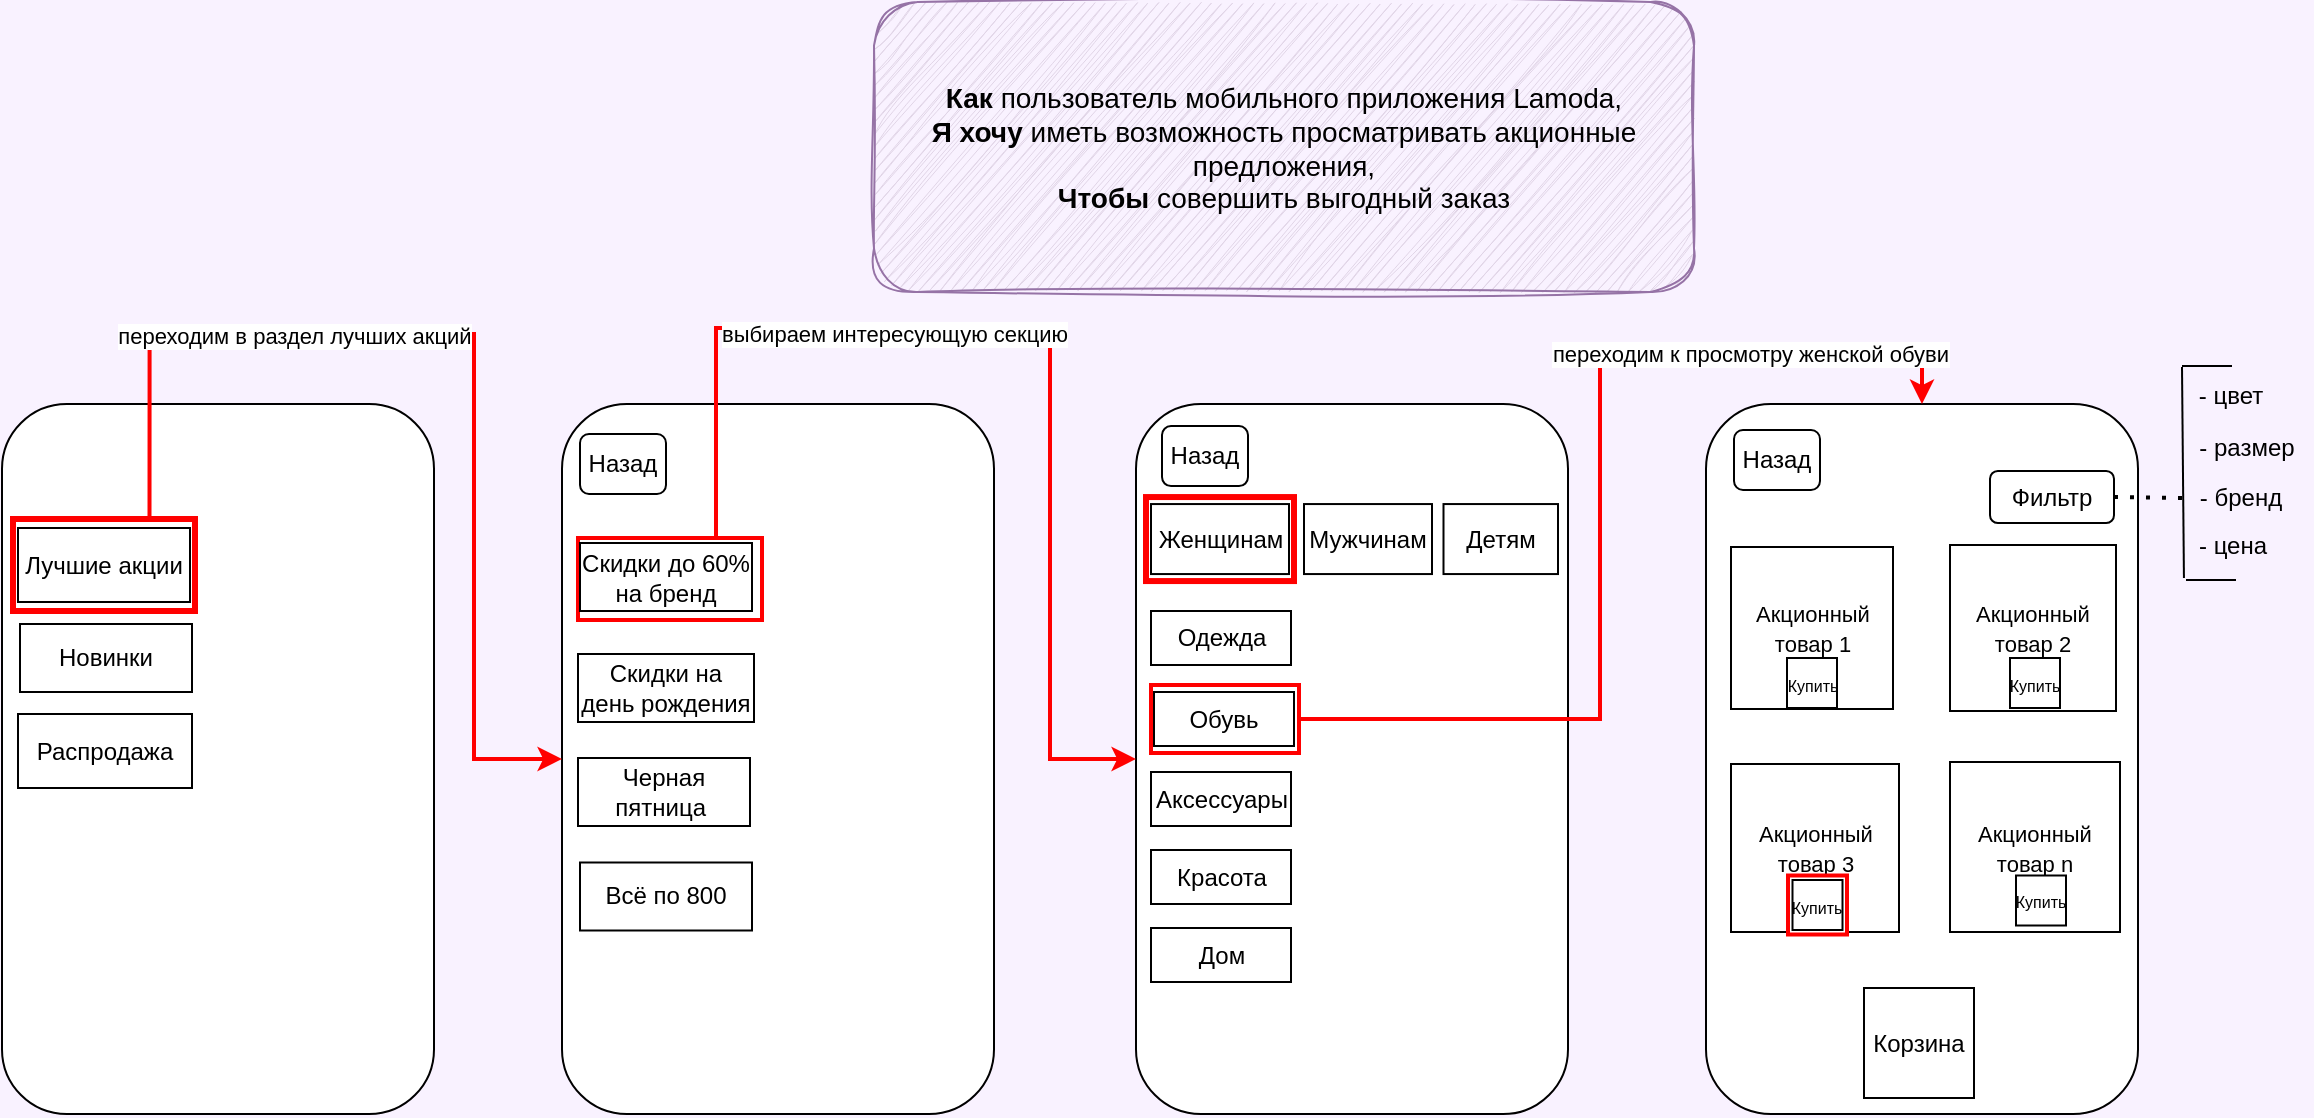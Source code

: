 <mxfile version="24.8.0">
  <diagram name="Страница — 1" id="AhsqC-a8phbSn4TLKKLI">
    <mxGraphModel dx="1760" dy="936" grid="0" gridSize="10" guides="1" tooltips="1" connect="1" arrows="1" fold="1" page="1" pageScale="1" pageWidth="827" pageHeight="1169" background="#F9F2FF" math="0" shadow="0">
      <root>
        <mxCell id="0" />
        <mxCell id="1" parent="0" />
        <mxCell id="f-fRrLMS72BcWbw2DPmJ-4" value="&lt;font style=&quot;font-size: 14px;&quot;&gt;&lt;b&gt;Как &lt;/b&gt;пользователь мобильного приложения Lamoda,&lt;br&gt;&lt;b&gt;Я хочу&lt;/b&gt; иметь возможность просматривать акционные предложения,&lt;br&gt;&lt;b&gt;Чтобы &lt;/b&gt;совершить выгодный заказ&lt;/font&gt;" style="rounded=1;whiteSpace=wrap;html=1;glass=0;sketch=1;curveFitting=1;jiggle=2;shadow=0;fillColor=#e1d5e7;strokeColor=#9673a6;" parent="1" vertex="1">
          <mxGeometry x="494" y="10" width="410" height="145" as="geometry" />
        </mxCell>
        <mxCell id="lJF0jtRhuvwRpikgw8jF-5" value="" style="rounded=1;whiteSpace=wrap;html=1;" parent="1" vertex="1">
          <mxGeometry x="625" y="211.03" width="216" height="355" as="geometry" />
        </mxCell>
        <mxCell id="lJF0jtRhuvwRpikgw8jF-13" value="Мужчинам" style="rounded=0;whiteSpace=wrap;html=1;" parent="1" vertex="1">
          <mxGeometry x="709" y="261.03" width="64" height="35" as="geometry" />
        </mxCell>
        <mxCell id="lJF0jtRhuvwRpikgw8jF-17" value="" style="rounded=0;whiteSpace=wrap;html=1;strokeColor=#FF0000;strokeWidth=3;" parent="1" vertex="1">
          <mxGeometry x="630" y="257.53" width="74" height="42" as="geometry" />
        </mxCell>
        <mxCell id="lJF0jtRhuvwRpikgw8jF-12" value="Женщинам" style="rounded=0;whiteSpace=wrap;html=1;" parent="1" vertex="1">
          <mxGeometry x="632.5" y="261.03" width="69" height="35" as="geometry" />
        </mxCell>
        <mxCell id="lJF0jtRhuvwRpikgw8jF-14" value="Детям" style="rounded=0;whiteSpace=wrap;html=1;" parent="1" vertex="1">
          <mxGeometry x="778.75" y="261.03" width="57.25" height="35" as="geometry" />
        </mxCell>
        <mxCell id="lJF0jtRhuvwRpikgw8jF-16" value="" style="rounded=1;whiteSpace=wrap;html=1;" parent="1" vertex="1">
          <mxGeometry x="58" y="211" width="216" height="355" as="geometry" />
        </mxCell>
        <mxCell id="lJF0jtRhuvwRpikgw8jF-25" value="" style="rounded=0;whiteSpace=wrap;html=1;strokeColor=#FF0000;strokeWidth=3;" parent="1" vertex="1">
          <mxGeometry x="63.5" y="268.5" width="91" height="46" as="geometry" />
        </mxCell>
        <mxCell id="lJF0jtRhuvwRpikgw8jF-20" value="Лучшие акции" style="rounded=0;whiteSpace=wrap;html=1;" parent="1" vertex="1">
          <mxGeometry x="66" y="273" width="86" height="37" as="geometry" />
        </mxCell>
        <mxCell id="lJF0jtRhuvwRpikgw8jF-21" value="Новинки" style="rounded=0;whiteSpace=wrap;html=1;" parent="1" vertex="1">
          <mxGeometry x="67" y="321" width="86" height="34" as="geometry" />
        </mxCell>
        <mxCell id="lJF0jtRhuvwRpikgw8jF-22" value="Распродажа" style="rounded=0;whiteSpace=wrap;html=1;" parent="1" vertex="1">
          <mxGeometry x="66" y="366" width="87" height="37" as="geometry" />
        </mxCell>
        <mxCell id="lJF0jtRhuvwRpikgw8jF-30" value="" style="rounded=1;whiteSpace=wrap;html=1;" parent="1" vertex="1">
          <mxGeometry x="910" y="211" width="216" height="355" as="geometry" />
        </mxCell>
        <mxCell id="lJF0jtRhuvwRpikgw8jF-31" value="&lt;font style=&quot;font-size: 11px;&quot;&gt;Акционный товар 1&lt;/font&gt;" style="whiteSpace=wrap;html=1;aspect=fixed;" parent="1" vertex="1">
          <mxGeometry x="922.5" y="282.5" width="81" height="81" as="geometry" />
        </mxCell>
        <mxCell id="lJF0jtRhuvwRpikgw8jF-32" value="&lt;font style=&quot;font-size: 11px;&quot;&gt;Акционный товар 2&lt;/font&gt;" style="whiteSpace=wrap;html=1;aspect=fixed;" parent="1" vertex="1">
          <mxGeometry x="1032" y="281.5" width="83" height="83" as="geometry" />
        </mxCell>
        <mxCell id="lJF0jtRhuvwRpikgw8jF-33" value="&lt;font style=&quot;font-size: 11px;&quot;&gt;Акционный товар 3&lt;/font&gt;" style="whiteSpace=wrap;html=1;aspect=fixed;" parent="1" vertex="1">
          <mxGeometry x="922.5" y="391" width="84" height="84" as="geometry" />
        </mxCell>
        <mxCell id="lJF0jtRhuvwRpikgw8jF-34" value="&lt;font style=&quot;font-size: 11px;&quot;&gt;Акционный товар n&lt;/font&gt;" style="whiteSpace=wrap;html=1;aspect=fixed;" parent="1" vertex="1">
          <mxGeometry x="1032" y="390" width="85" height="85" as="geometry" />
        </mxCell>
        <mxCell id="lJF0jtRhuvwRpikgw8jF-46" value="Корзина" style="whiteSpace=wrap;html=1;aspect=fixed;" parent="1" vertex="1">
          <mxGeometry x="989" y="503" width="55" height="55" as="geometry" />
        </mxCell>
        <mxCell id="lJF0jtRhuvwRpikgw8jF-57" value="" style="whiteSpace=wrap;html=1;aspect=fixed;strokeColor=#FF0000;strokeWidth=2;" parent="1" vertex="1">
          <mxGeometry x="951" y="446.75" width="29.5" height="29.5" as="geometry" />
        </mxCell>
        <mxCell id="lJF0jtRhuvwRpikgw8jF-48" value="&lt;font style=&quot;font-size: 8px;&quot;&gt;Купить&lt;/font&gt;" style="whiteSpace=wrap;html=1;aspect=fixed;" parent="1" vertex="1">
          <mxGeometry x="953.25" y="449" width="25" height="25" as="geometry" />
        </mxCell>
        <mxCell id="lJF0jtRhuvwRpikgw8jF-49" value="&lt;font style=&quot;font-size: 8px;&quot;&gt;Купить&lt;/font&gt;" style="whiteSpace=wrap;html=1;aspect=fixed;" parent="1" vertex="1">
          <mxGeometry x="1065" y="446.75" width="25" height="25" as="geometry" />
        </mxCell>
        <mxCell id="lJF0jtRhuvwRpikgw8jF-50" value="&lt;font style=&quot;font-size: 8px;&quot;&gt;Купить&lt;/font&gt;" style="whiteSpace=wrap;html=1;aspect=fixed;" parent="1" vertex="1">
          <mxGeometry x="1062" y="338" width="25" height="25" as="geometry" />
        </mxCell>
        <mxCell id="lJF0jtRhuvwRpikgw8jF-51" value="&lt;font style=&quot;font-size: 8px;&quot;&gt;Купить&lt;/font&gt;" style="whiteSpace=wrap;html=1;aspect=fixed;" parent="1" vertex="1">
          <mxGeometry x="950.5" y="338" width="25" height="25" as="geometry" />
        </mxCell>
        <mxCell id="lJF0jtRhuvwRpikgw8jF-53" value="Назад" style="rounded=1;whiteSpace=wrap;html=1;" parent="1" vertex="1">
          <mxGeometry x="924" y="224" width="43" height="30" as="geometry" />
        </mxCell>
        <mxCell id="lJF0jtRhuvwRpikgw8jF-54" value="Назад" style="rounded=1;whiteSpace=wrap;html=1;" parent="1" vertex="1">
          <mxGeometry x="638" y="222.03" width="43" height="30" as="geometry" />
        </mxCell>
        <mxCell id="KlGLypBca4jqxsCxjCPI-1" value="" style="rounded=1;whiteSpace=wrap;html=1;" parent="1" vertex="1">
          <mxGeometry x="338" y="211" width="216" height="355" as="geometry" />
        </mxCell>
        <mxCell id="KlGLypBca4jqxsCxjCPI-2" value="Назад" style="rounded=1;whiteSpace=wrap;html=1;" parent="1" vertex="1">
          <mxGeometry x="347" y="226" width="43" height="30" as="geometry" />
        </mxCell>
        <mxCell id="KlGLypBca4jqxsCxjCPI-12" value="" style="rounded=0;whiteSpace=wrap;html=1;strokeColor=#FF0000;strokeWidth=2;" parent="1" vertex="1">
          <mxGeometry x="346" y="278" width="92" height="41" as="geometry" />
        </mxCell>
        <mxCell id="KlGLypBca4jqxsCxjCPI-3" value="Скидки до 60% на бренд" style="rounded=0;whiteSpace=wrap;html=1;" parent="1" vertex="1">
          <mxGeometry x="347" y="280.5" width="86" height="34" as="geometry" />
        </mxCell>
        <mxCell id="KlGLypBca4jqxsCxjCPI-4" value="Скидки на день рождения" style="rounded=0;whiteSpace=wrap;html=1;" parent="1" vertex="1">
          <mxGeometry x="346" y="336" width="88" height="34" as="geometry" />
        </mxCell>
        <mxCell id="KlGLypBca4jqxsCxjCPI-5" value="Черная пятница&amp;nbsp;" style="rounded=0;whiteSpace=wrap;html=1;" parent="1" vertex="1">
          <mxGeometry x="346" y="388" width="86" height="34" as="geometry" />
        </mxCell>
        <mxCell id="KlGLypBca4jqxsCxjCPI-6" value="Всё по 800" style="rounded=0;whiteSpace=wrap;html=1;" parent="1" vertex="1">
          <mxGeometry x="347" y="440.25" width="86" height="34" as="geometry" />
        </mxCell>
        <mxCell id="KlGLypBca4jqxsCxjCPI-7" value="" style="endArrow=classic;html=1;rounded=0;exitX=0.75;exitY=0;exitDx=0;exitDy=0;entryX=0;entryY=0.5;entryDx=0;entryDy=0;edgeStyle=orthogonalEdgeStyle;strokeWidth=2;strokeColor=#FF0000;" parent="1" source="lJF0jtRhuvwRpikgw8jF-25" target="KlGLypBca4jqxsCxjCPI-1" edge="1">
          <mxGeometry width="50" height="50" relative="1" as="geometry">
            <mxPoint x="165" y="190" as="sourcePoint" />
            <mxPoint x="215" y="140" as="targetPoint" />
            <Array as="points">
              <mxPoint x="132" y="176" />
              <mxPoint x="294" y="176" />
              <mxPoint x="294" y="389" />
            </Array>
          </mxGeometry>
        </mxCell>
        <mxCell id="KlGLypBca4jqxsCxjCPI-26" value="переходим в раздел лучших акций" style="edgeLabel;html=1;align=center;verticalAlign=middle;resizable=0;points=[];" parent="KlGLypBca4jqxsCxjCPI-7" vertex="1" connectable="0">
          <mxGeometry x="-0.356" y="-1" relative="1" as="geometry">
            <mxPoint as="offset" />
          </mxGeometry>
        </mxCell>
        <mxCell id="KlGLypBca4jqxsCxjCPI-24" value="" style="endArrow=classic;html=1;rounded=0;exitX=0.75;exitY=0;exitDx=0;exitDy=0;entryX=0;entryY=0.5;entryDx=0;entryDy=0;edgeStyle=orthogonalEdgeStyle;strokeColor=#FF0000;strokeWidth=2;" parent="1" source="KlGLypBca4jqxsCxjCPI-12" target="lJF0jtRhuvwRpikgw8jF-5" edge="1">
          <mxGeometry width="50" height="50" relative="1" as="geometry">
            <mxPoint x="495" y="191" as="sourcePoint" />
            <mxPoint x="545" y="141" as="targetPoint" />
            <Array as="points">
              <mxPoint x="415" y="173" />
              <mxPoint x="582" y="173" />
              <mxPoint x="582" y="389" />
            </Array>
          </mxGeometry>
        </mxCell>
        <mxCell id="KlGLypBca4jqxsCxjCPI-27" value="выбираем интересующую секцию" style="edgeLabel;html=1;align=center;verticalAlign=middle;resizable=0;points=[];" parent="KlGLypBca4jqxsCxjCPI-24" vertex="1" connectable="0">
          <mxGeometry x="-0.269" y="-3" relative="1" as="geometry">
            <mxPoint as="offset" />
          </mxGeometry>
        </mxCell>
        <mxCell id="KlGLypBca4jqxsCxjCPI-28" value="Одежда" style="rounded=0;whiteSpace=wrap;html=1;" parent="1" vertex="1">
          <mxGeometry x="632.5" y="314.5" width="70" height="27" as="geometry" />
        </mxCell>
        <mxCell id="KlGLypBca4jqxsCxjCPI-33" value="" style="rounded=0;whiteSpace=wrap;html=1;strokeColor=#FF0000;strokeWidth=2;" parent="1" vertex="1">
          <mxGeometry x="632.5" y="351.5" width="74" height="34" as="geometry" />
        </mxCell>
        <mxCell id="KlGLypBca4jqxsCxjCPI-29" value="Обувь" style="rounded=0;whiteSpace=wrap;html=1;" parent="1" vertex="1">
          <mxGeometry x="634" y="355" width="70" height="27" as="geometry" />
        </mxCell>
        <mxCell id="KlGLypBca4jqxsCxjCPI-30" value="Аксессуары" style="rounded=0;whiteSpace=wrap;html=1;" parent="1" vertex="1">
          <mxGeometry x="632.5" y="395" width="70" height="27" as="geometry" />
        </mxCell>
        <mxCell id="KlGLypBca4jqxsCxjCPI-31" value="Красота" style="rounded=0;whiteSpace=wrap;html=1;" parent="1" vertex="1">
          <mxGeometry x="632.5" y="434" width="70" height="27" as="geometry" />
        </mxCell>
        <mxCell id="KlGLypBca4jqxsCxjCPI-32" value="Дом" style="rounded=0;whiteSpace=wrap;html=1;" parent="1" vertex="1">
          <mxGeometry x="632.5" y="473" width="70" height="27" as="geometry" />
        </mxCell>
        <mxCell id="KlGLypBca4jqxsCxjCPI-35" value="Фильтр" style="rounded=1;whiteSpace=wrap;html=1;" parent="1" vertex="1">
          <mxGeometry x="1052" y="244.5" width="62" height="26" as="geometry" />
        </mxCell>
        <mxCell id="KlGLypBca4jqxsCxjCPI-38" value="" style="endArrow=none;dashed=1;html=1;dashPattern=1 3;strokeWidth=2;rounded=0;exitX=1;exitY=0.5;exitDx=0;exitDy=0;" parent="1" source="KlGLypBca4jqxsCxjCPI-35" edge="1">
          <mxGeometry width="50" height="50" relative="1" as="geometry">
            <mxPoint x="1153" y="250" as="sourcePoint" />
            <mxPoint x="1148" y="258" as="targetPoint" />
          </mxGeometry>
        </mxCell>
        <mxCell id="KlGLypBca4jqxsCxjCPI-39" value="" style="endArrow=none;html=1;rounded=0;exitX=0.038;exitY=1.134;exitDx=0;exitDy=0;exitPerimeter=0;" parent="1" source="KlGLypBca4jqxsCxjCPI-47" edge="1">
          <mxGeometry width="50" height="50" relative="1" as="geometry">
            <mxPoint x="1148" y="326" as="sourcePoint" />
            <mxPoint x="1148" y="192.5" as="targetPoint" />
          </mxGeometry>
        </mxCell>
        <mxCell id="KlGLypBca4jqxsCxjCPI-40" value="" style="endArrow=none;html=1;rounded=0;" parent="1" edge="1">
          <mxGeometry width="50" height="50" relative="1" as="geometry">
            <mxPoint x="1148" y="192" as="sourcePoint" />
            <mxPoint x="1173" y="192" as="targetPoint" />
          </mxGeometry>
        </mxCell>
        <mxCell id="KlGLypBca4jqxsCxjCPI-41" value="" style="endArrow=none;html=1;rounded=0;" parent="1" edge="1">
          <mxGeometry width="50" height="50" relative="1" as="geometry">
            <mxPoint x="1150" y="299" as="sourcePoint" />
            <mxPoint x="1175" y="299" as="targetPoint" />
          </mxGeometry>
        </mxCell>
        <mxCell id="KlGLypBca4jqxsCxjCPI-42" value="- цвет" style="text;html=1;align=center;verticalAlign=middle;resizable=0;points=[];autosize=1;strokeColor=none;fillColor=none;" parent="1" vertex="1">
          <mxGeometry x="1147" y="194" width="50" height="26" as="geometry" />
        </mxCell>
        <mxCell id="KlGLypBca4jqxsCxjCPI-43" value="- размер" style="text;html=1;align=center;verticalAlign=middle;resizable=0;points=[];autosize=1;strokeColor=none;fillColor=none;" parent="1" vertex="1">
          <mxGeometry x="1147" y="220" width="66" height="26" as="geometry" />
        </mxCell>
        <mxCell id="KlGLypBca4jqxsCxjCPI-46" value="- бренд" style="text;html=1;align=center;verticalAlign=middle;resizable=0;points=[];autosize=1;strokeColor=none;fillColor=none;" parent="1" vertex="1">
          <mxGeometry x="1147" y="244.5" width="59" height="26" as="geometry" />
        </mxCell>
        <mxCell id="KlGLypBca4jqxsCxjCPI-47" value="- цена" style="text;html=1;align=center;verticalAlign=middle;resizable=0;points=[];autosize=1;strokeColor=none;fillColor=none;" parent="1" vertex="1">
          <mxGeometry x="1147" y="268.51" width="52" height="26" as="geometry" />
        </mxCell>
        <mxCell id="DQEnEy_YY9lBbLi0-GhG-3" value="" style="endArrow=classic;html=1;rounded=0;exitX=1;exitY=0.5;exitDx=0;exitDy=0;entryX=0.5;entryY=0;entryDx=0;entryDy=0;edgeStyle=orthogonalEdgeStyle;strokeColor=#FF0000;strokeWidth=2;" edge="1" parent="1" source="KlGLypBca4jqxsCxjCPI-33" target="lJF0jtRhuvwRpikgw8jF-30">
          <mxGeometry width="50" height="50" relative="1" as="geometry">
            <mxPoint x="861" y="210" as="sourcePoint" />
            <mxPoint x="911" y="160" as="targetPoint" />
            <Array as="points">
              <mxPoint x="857" y="369" />
              <mxPoint x="857" y="190" />
              <mxPoint x="1018" y="190" />
            </Array>
          </mxGeometry>
        </mxCell>
        <mxCell id="DQEnEy_YY9lBbLi0-GhG-4" value="переходим к просмотру женской обуви" style="edgeLabel;html=1;align=center;verticalAlign=middle;resizable=0;points=[];" vertex="1" connectable="0" parent="DQEnEy_YY9lBbLi0-GhG-3">
          <mxGeometry x="0.497" y="1" relative="1" as="geometry">
            <mxPoint x="21" y="-3" as="offset" />
          </mxGeometry>
        </mxCell>
      </root>
    </mxGraphModel>
  </diagram>
</mxfile>
